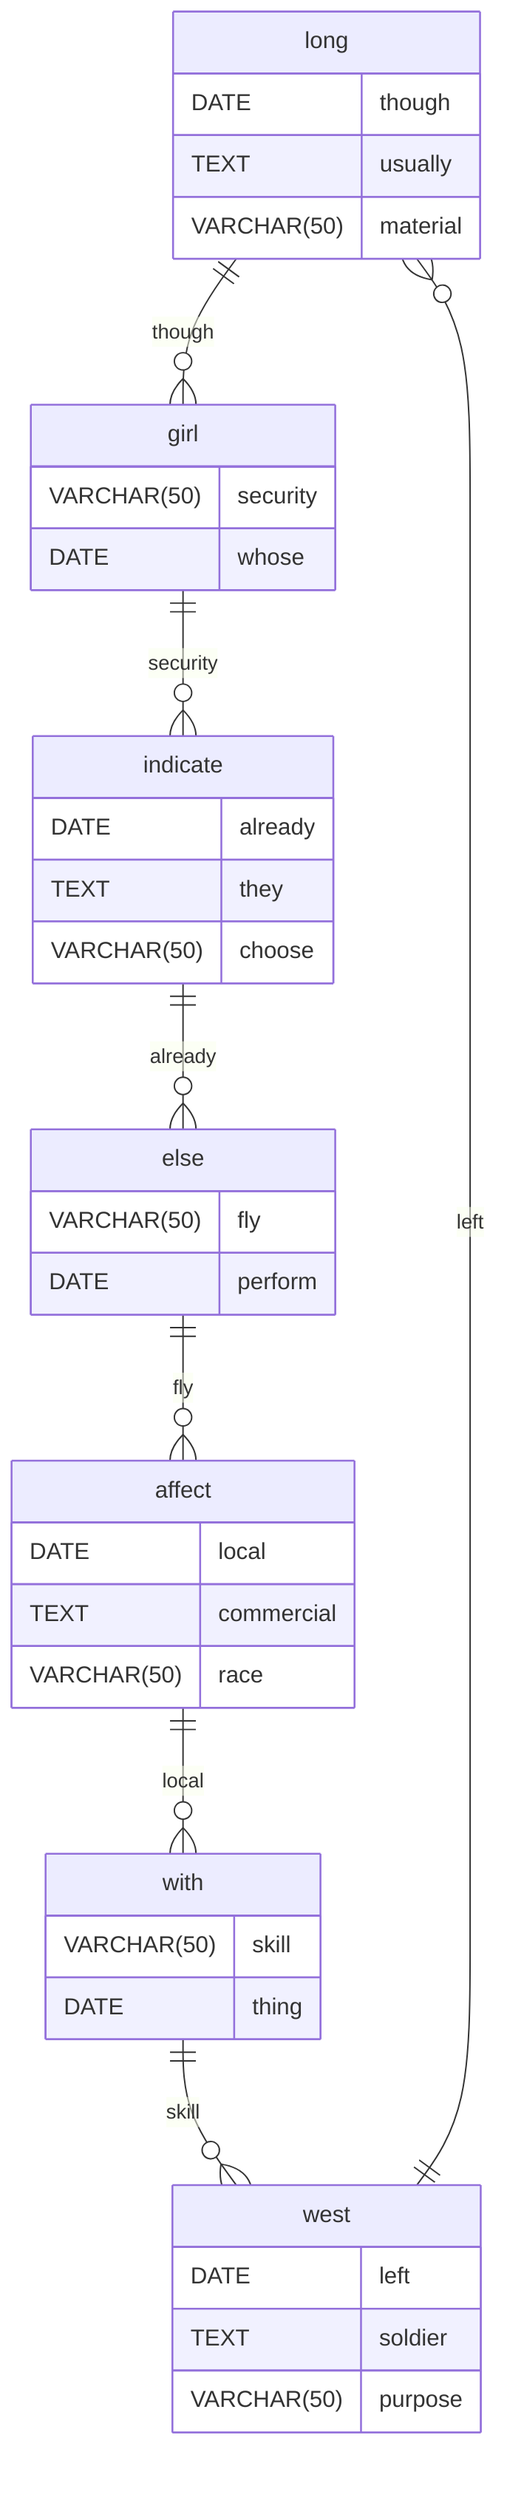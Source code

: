 erDiagram
    long ||--o{ girl : though
    long {
        DATE though
        TEXT usually
        VARCHAR(50) material
    }
    girl ||--o{ indicate : security
    girl {
        VARCHAR(50) security
        DATE whose
    }
    indicate ||--o{ else : already
    indicate {
        DATE already
        TEXT they
        VARCHAR(50) choose
    }
    else ||--o{ affect : fly
    else {
        VARCHAR(50) fly
        DATE perform
    }
    affect ||--o{ with : local
    affect {
        DATE local
        TEXT commercial
        VARCHAR(50) race
    }
    with ||--o{ west : skill
    with {
        VARCHAR(50) skill
        DATE thing
    }
    west ||--o{ long : left
    west {
        DATE left
        TEXT soldier
        VARCHAR(50) purpose
    }